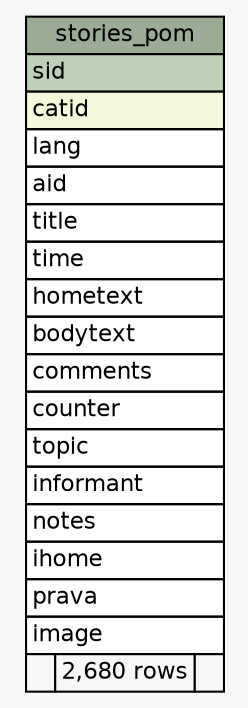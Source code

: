 // dot 2.38.0 on Mac OS X 10.9.4
// SchemaSpy rev 590
digraph "stories_pom" {
  graph [
    rankdir="RL"
    bgcolor="#f7f7f7"
    nodesep="0.18"
    ranksep="0.46"
    fontname="Helvetica"
    fontsize="11"
  ];
  node [
    fontname="Helvetica"
    fontsize="11"
    shape="plaintext"
  ];
  edge [
    arrowsize="0.8"
  ];
  "stories_pom" [
    label=<
    <TABLE BORDER="0" CELLBORDER="1" CELLSPACING="0" BGCOLOR="#ffffff">
      <TR><TD COLSPAN="3" BGCOLOR="#9bab96" ALIGN="CENTER">stories_pom</TD></TR>
      <TR><TD PORT="sid" COLSPAN="3" BGCOLOR="#bed1b8" ALIGN="LEFT">sid</TD></TR>
      <TR><TD PORT="catid" COLSPAN="3" BGCOLOR="#f4f7da" ALIGN="LEFT">catid</TD></TR>
      <TR><TD PORT="lang" COLSPAN="3" ALIGN="LEFT">lang</TD></TR>
      <TR><TD PORT="aid" COLSPAN="3" ALIGN="LEFT">aid</TD></TR>
      <TR><TD PORT="title" COLSPAN="3" ALIGN="LEFT">title</TD></TR>
      <TR><TD PORT="time" COLSPAN="3" ALIGN="LEFT">time</TD></TR>
      <TR><TD PORT="hometext" COLSPAN="3" ALIGN="LEFT">hometext</TD></TR>
      <TR><TD PORT="bodytext" COLSPAN="3" ALIGN="LEFT">bodytext</TD></TR>
      <TR><TD PORT="comments" COLSPAN="3" ALIGN="LEFT">comments</TD></TR>
      <TR><TD PORT="counter" COLSPAN="3" ALIGN="LEFT">counter</TD></TR>
      <TR><TD PORT="topic" COLSPAN="3" ALIGN="LEFT">topic</TD></TR>
      <TR><TD PORT="informant" COLSPAN="3" ALIGN="LEFT">informant</TD></TR>
      <TR><TD PORT="notes" COLSPAN="3" ALIGN="LEFT">notes</TD></TR>
      <TR><TD PORT="ihome" COLSPAN="3" ALIGN="LEFT">ihome</TD></TR>
      <TR><TD PORT="prava" COLSPAN="3" ALIGN="LEFT">prava</TD></TR>
      <TR><TD PORT="image" COLSPAN="3" ALIGN="LEFT">image</TD></TR>
      <TR><TD ALIGN="LEFT" BGCOLOR="#f7f7f7">  </TD><TD ALIGN="RIGHT" BGCOLOR="#f7f7f7">2,680 rows</TD><TD ALIGN="RIGHT" BGCOLOR="#f7f7f7">  </TD></TR>
    </TABLE>>
    URL="tables/stories_pom.html"
    tooltip="stories_pom"
  ];
}

